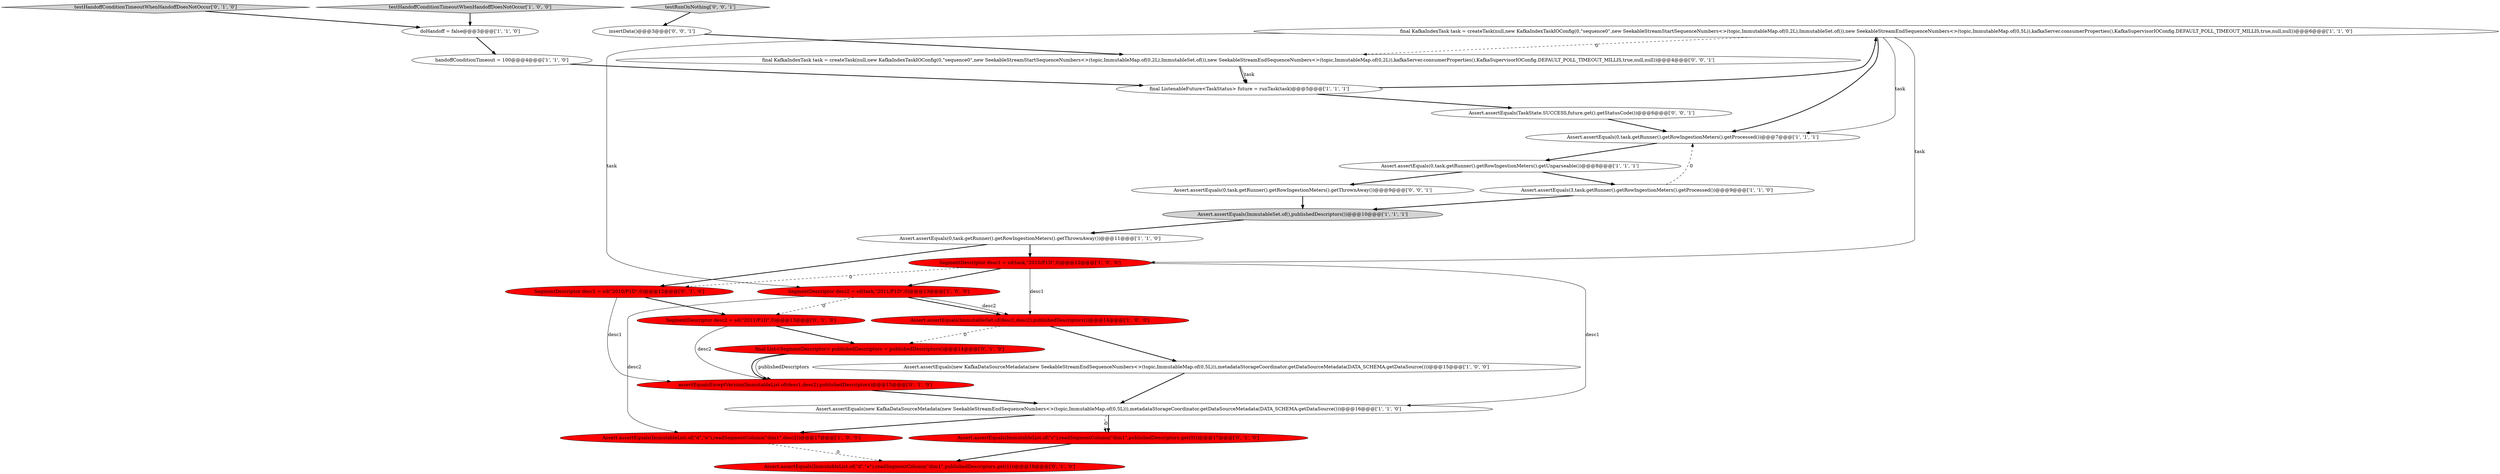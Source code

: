 digraph {
0 [style = filled, label = "Assert.assertEquals(ImmutableSet.of(),publishedDescriptors())@@@10@@@['1', '1', '1']", fillcolor = lightgray, shape = ellipse image = "AAA0AAABBB1BBB"];
7 [style = filled, label = "final KafkaIndexTask task = createTask(null,new KafkaIndexTaskIOConfig(0,\"sequence0\",new SeekableStreamStartSequenceNumbers<>(topic,ImmutableMap.of(0,2L),ImmutableSet.of()),new SeekableStreamEndSequenceNumbers<>(topic,ImmutableMap.of(0,5L)),kafkaServer.consumerProperties(),KafkaSupervisorIOConfig.DEFAULT_POLL_TIMEOUT_MILLIS,true,null,null))@@@6@@@['1', '1', '0']", fillcolor = white, shape = ellipse image = "AAA0AAABBB1BBB"];
11 [style = filled, label = "SegmentDescriptor desc2 = sd(task,\"2011/P1D\",0)@@@13@@@['1', '0', '0']", fillcolor = red, shape = ellipse image = "AAA1AAABBB1BBB"];
24 [style = filled, label = "insertData()@@@3@@@['0', '0', '1']", fillcolor = white, shape = ellipse image = "AAA0AAABBB3BBB"];
15 [style = filled, label = "Assert.assertEquals(0,task.getRunner().getRowIngestionMeters().getUnparseable())@@@8@@@['1', '1', '1']", fillcolor = white, shape = ellipse image = "AAA0AAABBB1BBB"];
27 [style = filled, label = "testRunOnNothing['0', '0', '1']", fillcolor = lightgray, shape = diamond image = "AAA0AAABBB3BBB"];
10 [style = filled, label = "SegmentDescriptor desc1 = sd(task,\"2010/P1D\",0)@@@12@@@['1', '0', '0']", fillcolor = red, shape = ellipse image = "AAA1AAABBB1BBB"];
13 [style = filled, label = "testHandoffConditionTimeoutWhenHandoffDoesNotOccur['1', '0', '0']", fillcolor = lightgray, shape = diamond image = "AAA0AAABBB1BBB"];
4 [style = filled, label = "Assert.assertEquals(3,task.getRunner().getRowIngestionMeters().getProcessed())@@@9@@@['1', '1', '0']", fillcolor = white, shape = ellipse image = "AAA0AAABBB1BBB"];
21 [style = filled, label = "testHandoffConditionTimeoutWhenHandoffDoesNotOccur['0', '1', '0']", fillcolor = lightgray, shape = diamond image = "AAA0AAABBB2BBB"];
25 [style = filled, label = "final KafkaIndexTask task = createTask(null,new KafkaIndexTaskIOConfig(0,\"sequence0\",new SeekableStreamStartSequenceNumbers<>(topic,ImmutableMap.of(0,2L),ImmutableSet.of()),new SeekableStreamEndSequenceNumbers<>(topic,ImmutableMap.of(0,2L)),kafkaServer.consumerProperties(),KafkaSupervisorIOConfig.DEFAULT_POLL_TIMEOUT_MILLIS,true,null,null))@@@4@@@['0', '0', '1']", fillcolor = white, shape = ellipse image = "AAA0AAABBB3BBB"];
19 [style = filled, label = "SegmentDescriptor desc2 = sd(\"2011/P1D\",0)@@@13@@@['0', '1', '0']", fillcolor = red, shape = ellipse image = "AAA1AAABBB2BBB"];
26 [style = filled, label = "Assert.assertEquals(TaskState.SUCCESS,future.get().getStatusCode())@@@6@@@['0', '0', '1']", fillcolor = white, shape = ellipse image = "AAA0AAABBB3BBB"];
6 [style = filled, label = "Assert.assertEquals(ImmutableSet.of(desc1,desc2),publishedDescriptors())@@@14@@@['1', '0', '0']", fillcolor = red, shape = ellipse image = "AAA1AAABBB1BBB"];
22 [style = filled, label = "SegmentDescriptor desc1 = sd(\"2010/P1D\",0)@@@12@@@['0', '1', '0']", fillcolor = red, shape = ellipse image = "AAA1AAABBB2BBB"];
20 [style = filled, label = "assertEqualsExceptVersion(ImmutableList.of(desc1,desc2),publishedDescriptors)@@@15@@@['0', '1', '0']", fillcolor = red, shape = ellipse image = "AAA1AAABBB2BBB"];
9 [style = filled, label = "Assert.assertEquals(new KafkaDataSourceMetadata(new SeekableStreamEndSequenceNumbers<>(topic,ImmutableMap.of(0,5L))),metadataStorageCoordinator.getDataSourceMetadata(DATA_SCHEMA.getDataSource()))@@@16@@@['1', '1', '0']", fillcolor = white, shape = ellipse image = "AAA0AAABBB1BBB"];
12 [style = filled, label = "final ListenableFuture<TaskStatus> future = runTask(task)@@@5@@@['1', '1', '1']", fillcolor = white, shape = ellipse image = "AAA0AAABBB1BBB"];
2 [style = filled, label = "Assert.assertEquals(ImmutableList.of(\"d\",\"e\"),readSegmentColumn(\"dim1\",desc2))@@@17@@@['1', '0', '0']", fillcolor = red, shape = ellipse image = "AAA1AAABBB1BBB"];
1 [style = filled, label = "Assert.assertEquals(new KafkaDataSourceMetadata(new SeekableStreamEndSequenceNumbers<>(topic,ImmutableMap.of(0,5L))),metadataStorageCoordinator.getDataSourceMetadata(DATA_SCHEMA.getDataSource()))@@@15@@@['1', '0', '0']", fillcolor = white, shape = ellipse image = "AAA0AAABBB1BBB"];
23 [style = filled, label = "Assert.assertEquals(0,task.getRunner().getRowIngestionMeters().getThrownAway())@@@9@@@['0', '0', '1']", fillcolor = white, shape = ellipse image = "AAA0AAABBB3BBB"];
16 [style = filled, label = "Assert.assertEquals(ImmutableList.of(\"c\"),readSegmentColumn(\"dim1\",publishedDescriptors.get(0)))@@@17@@@['0', '1', '0']", fillcolor = red, shape = ellipse image = "AAA1AAABBB2BBB"];
3 [style = filled, label = "doHandoff = false@@@3@@@['1', '1', '0']", fillcolor = white, shape = ellipse image = "AAA0AAABBB1BBB"];
18 [style = filled, label = "Assert.assertEquals(ImmutableList.of(\"d\",\"e\"),readSegmentColumn(\"dim1\",publishedDescriptors.get(1)))@@@18@@@['0', '1', '0']", fillcolor = red, shape = ellipse image = "AAA1AAABBB2BBB"];
5 [style = filled, label = "handoffConditionTimeout = 100@@@4@@@['1', '1', '0']", fillcolor = white, shape = ellipse image = "AAA0AAABBB1BBB"];
17 [style = filled, label = "final List<SegmentDescriptor> publishedDescriptors = publishedDescriptors()@@@14@@@['0', '1', '0']", fillcolor = red, shape = ellipse image = "AAA1AAABBB2BBB"];
8 [style = filled, label = "Assert.assertEquals(0,task.getRunner().getRowIngestionMeters().getThrownAway())@@@11@@@['1', '1', '0']", fillcolor = white, shape = ellipse image = "AAA0AAABBB1BBB"];
14 [style = filled, label = "Assert.assertEquals(0,task.getRunner().getRowIngestionMeters().getProcessed())@@@7@@@['1', '1', '1']", fillcolor = white, shape = ellipse image = "AAA0AAABBB1BBB"];
11->2 [style = solid, label="desc2"];
8->10 [style = bold, label=""];
15->23 [style = bold, label=""];
25->12 [style = solid, label="task"];
9->16 [style = dashed, label="0"];
16->18 [style = bold, label=""];
22->19 [style = bold, label=""];
20->9 [style = bold, label=""];
9->2 [style = bold, label=""];
11->6 [style = bold, label=""];
10->6 [style = solid, label="desc1"];
26->14 [style = bold, label=""];
11->6 [style = solid, label="desc2"];
6->17 [style = dashed, label="0"];
19->17 [style = bold, label=""];
12->26 [style = bold, label=""];
10->22 [style = dashed, label="0"];
23->0 [style = bold, label=""];
9->16 [style = bold, label=""];
12->7 [style = bold, label=""];
1->9 [style = bold, label=""];
4->0 [style = bold, label=""];
8->22 [style = bold, label=""];
19->20 [style = solid, label="desc2"];
7->14 [style = bold, label=""];
7->14 [style = solid, label="task"];
6->1 [style = bold, label=""];
3->5 [style = bold, label=""];
13->3 [style = bold, label=""];
5->12 [style = bold, label=""];
25->12 [style = bold, label=""];
11->19 [style = dashed, label="0"];
24->25 [style = bold, label=""];
10->9 [style = solid, label="desc1"];
15->4 [style = bold, label=""];
0->8 [style = bold, label=""];
2->18 [style = dashed, label="0"];
7->25 [style = dashed, label="0"];
14->15 [style = bold, label=""];
27->24 [style = bold, label=""];
4->14 [style = dashed, label="0"];
7->10 [style = solid, label="task"];
7->11 [style = solid, label="task"];
17->20 [style = solid, label="publishedDescriptors"];
22->20 [style = solid, label="desc1"];
21->3 [style = bold, label=""];
17->20 [style = bold, label=""];
10->11 [style = bold, label=""];
}
